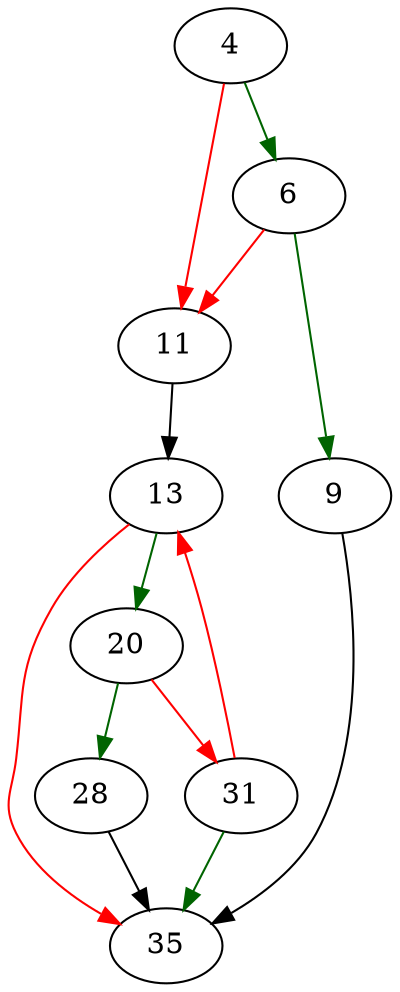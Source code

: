 strict digraph "memcoll0" {
	// Node definitions.
	4 [entry=true];
	6;
	11;
	9;
	35;
	13;
	20;
	28;
	31;

	// Edge definitions.
	4 -> 6 [
		color=darkgreen
		cond=true
	];
	4 -> 11 [
		color=red
		cond=false
	];
	6 -> 11 [
		color=red
		cond=false
	];
	6 -> 9 [
		color=darkgreen
		cond=true
	];
	11 -> 13;
	9 -> 35;
	13 -> 35 [
		color=red
		cond=false
	];
	13 -> 20 [
		color=darkgreen
		cond=true
	];
	20 -> 28 [
		color=darkgreen
		cond=true
	];
	20 -> 31 [
		color=red
		cond=false
	];
	28 -> 35;
	31 -> 35 [
		color=darkgreen
		cond=true
	];
	31 -> 13 [
		color=red
		cond=false
	];
}